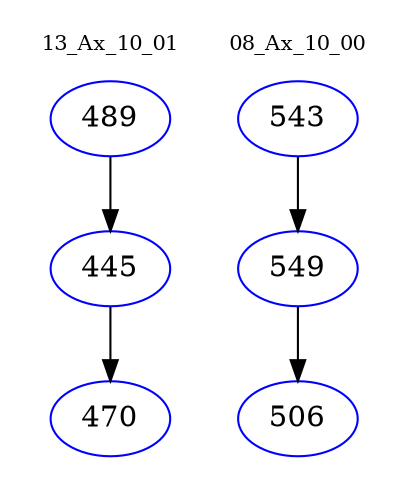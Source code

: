 digraph{
subgraph cluster_0 {
color = white
label = "13_Ax_10_01";
fontsize=10;
T0_489 [label="489", color="blue"]
T0_489 -> T0_445 [color="black"]
T0_445 [label="445", color="blue"]
T0_445 -> T0_470 [color="black"]
T0_470 [label="470", color="blue"]
}
subgraph cluster_1 {
color = white
label = "08_Ax_10_00";
fontsize=10;
T1_543 [label="543", color="blue"]
T1_543 -> T1_549 [color="black"]
T1_549 [label="549", color="blue"]
T1_549 -> T1_506 [color="black"]
T1_506 [label="506", color="blue"]
}
}
